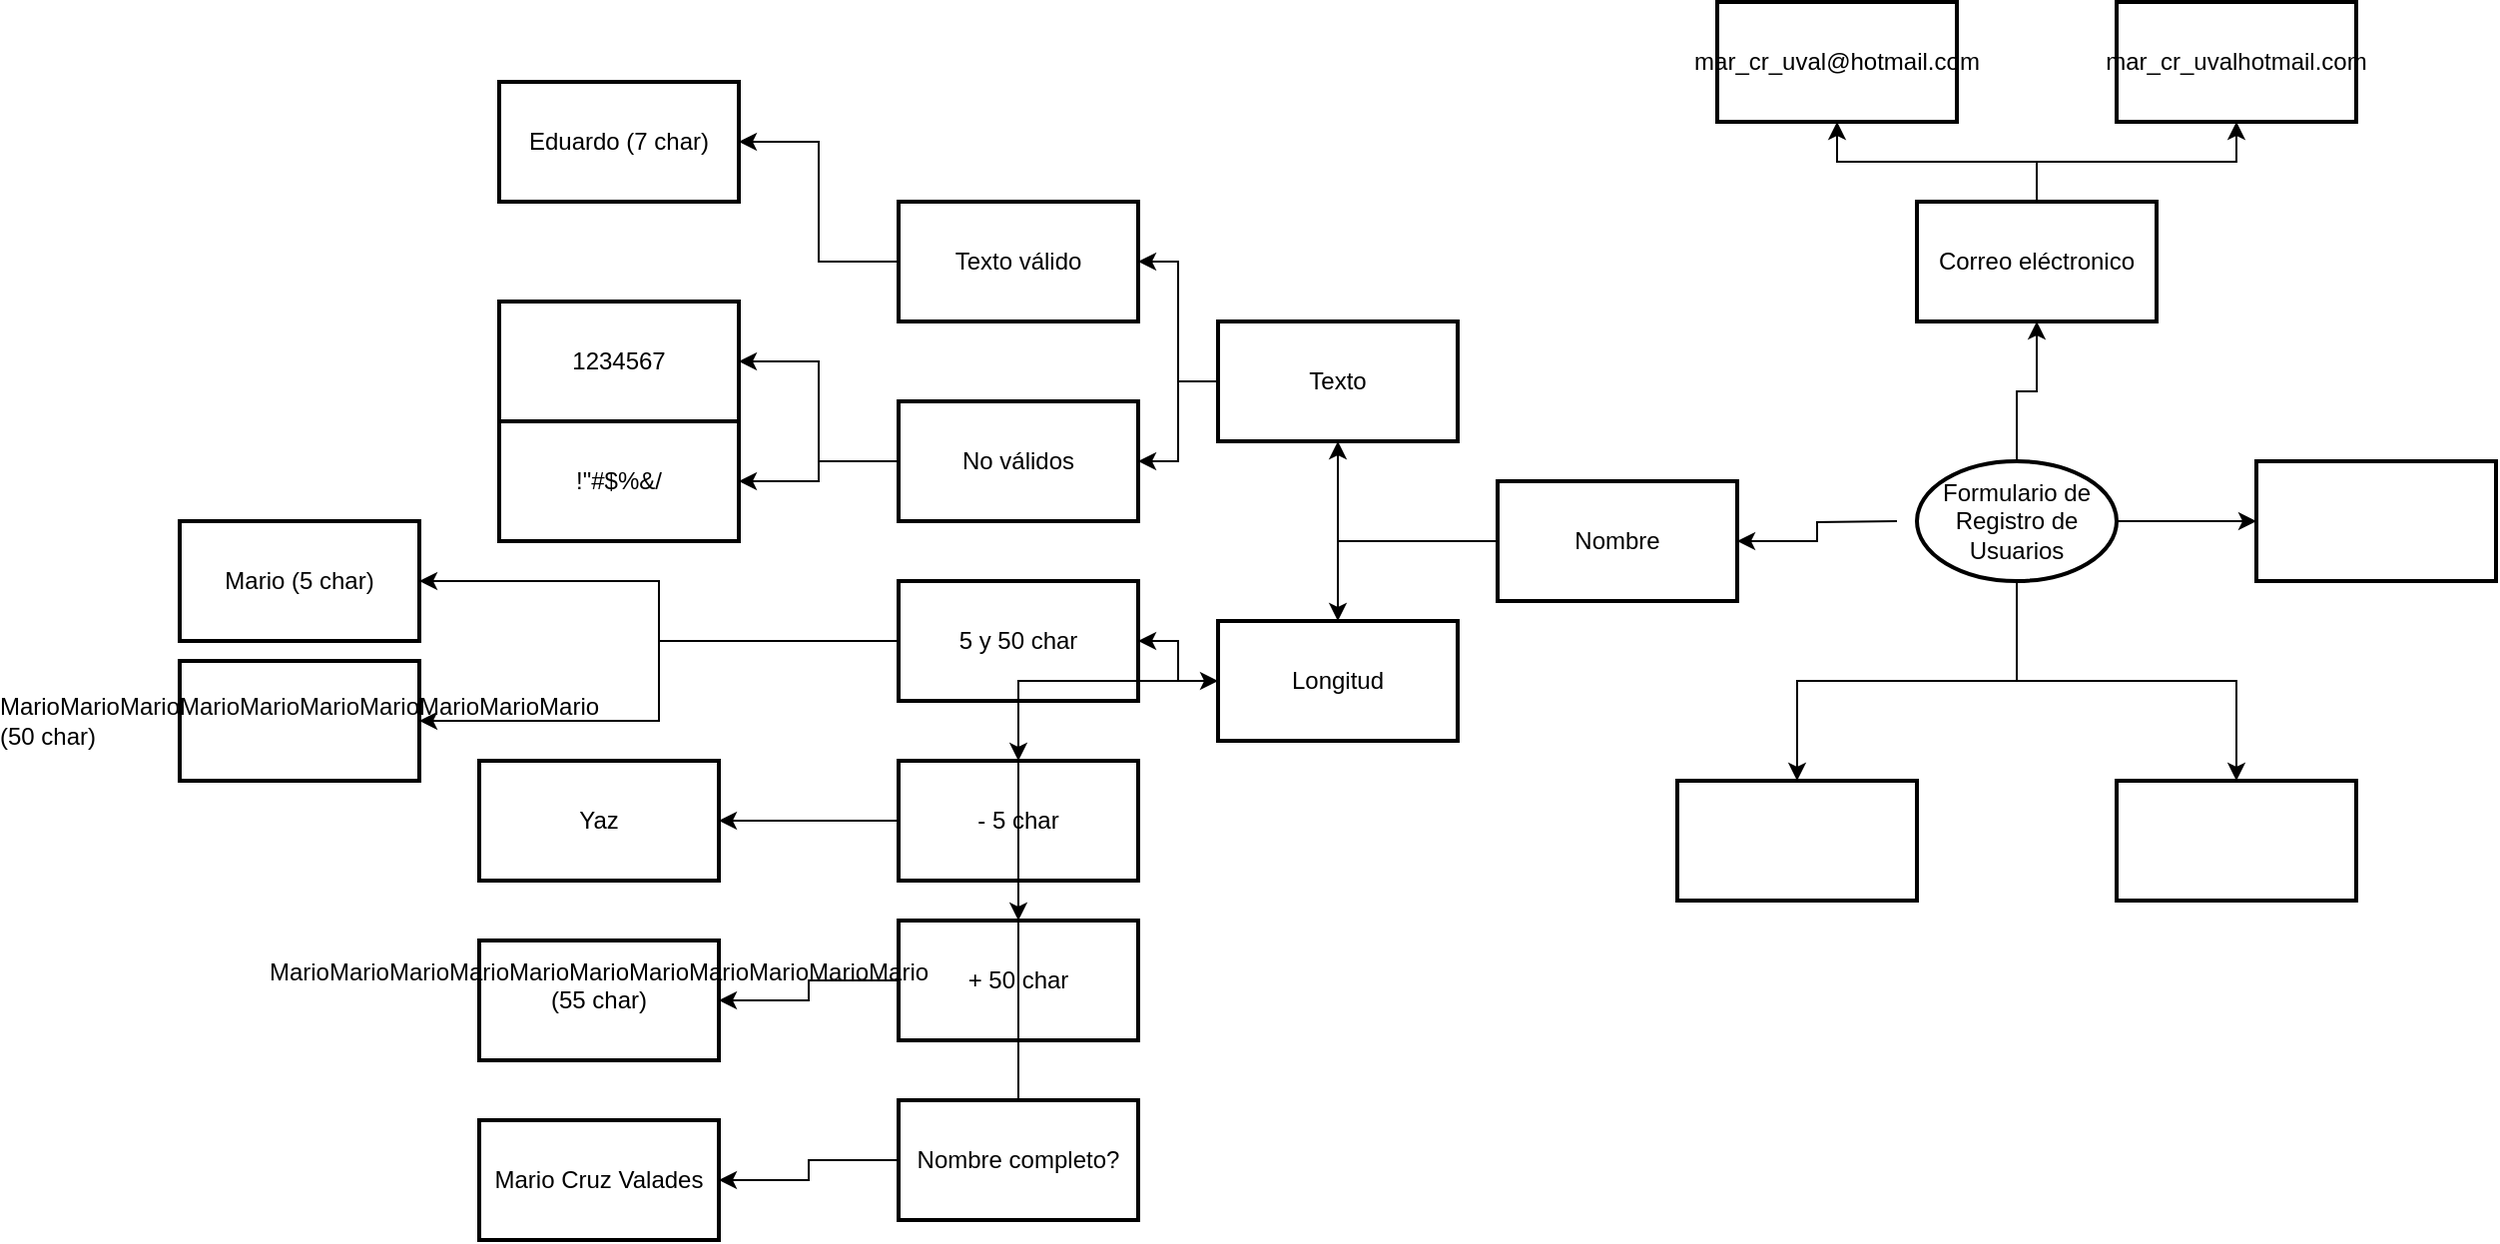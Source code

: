 <mxfile border="50" scale="3" compressed="false" locked="false" version="26.1.0">
  <diagram name="Blank" id="YmL12bMKpDGza6XwsDPr">
    <mxGraphModel dx="2518" dy="564" grid="1" gridSize="10" guides="1" tooltips="1" connect="1" arrows="1" fold="1" page="0" pageScale="1" pageWidth="827" pageHeight="1169" background="none" math="1" shadow="0">
      <root>
        <mxCell id="X5NqExCQtvZxIxQ7pmgY-0" />
        <mxCell id="1" parent="X5NqExCQtvZxIxQ7pmgY-0" />
        <mxCell id="nVzJtyo4WEoCk6vWi9xL-27" value="" style="edgeStyle=orthogonalEdgeStyle;rounded=0;orthogonalLoop=1;jettySize=auto;html=1;" edge="1" parent="1" source="nVzJtyo4WEoCk6vWi9xL-25" target="nVzJtyo4WEoCk6vWi9xL-26">
          <mxGeometry relative="1" as="geometry" />
        </mxCell>
        <mxCell id="nVzJtyo4WEoCk6vWi9xL-29" value="" style="edgeStyle=orthogonalEdgeStyle;rounded=0;orthogonalLoop=1;jettySize=auto;html=1;" edge="1" parent="1" target="nVzJtyo4WEoCk6vWi9xL-28">
          <mxGeometry relative="1" as="geometry">
            <mxPoint x="-250" y="340" as="sourcePoint" />
          </mxGeometry>
        </mxCell>
        <mxCell id="nVzJtyo4WEoCk6vWi9xL-32" value="" style="edgeStyle=orthogonalEdgeStyle;rounded=0;orthogonalLoop=1;jettySize=auto;html=1;" edge="1" parent="1" source="nVzJtyo4WEoCk6vWi9xL-25" target="nVzJtyo4WEoCk6vWi9xL-31">
          <mxGeometry relative="1" as="geometry" />
        </mxCell>
        <mxCell id="nVzJtyo4WEoCk6vWi9xL-34" value="" style="edgeStyle=orthogonalEdgeStyle;rounded=0;orthogonalLoop=1;jettySize=auto;html=1;" edge="1" parent="1" source="nVzJtyo4WEoCk6vWi9xL-25" target="nVzJtyo4WEoCk6vWi9xL-33">
          <mxGeometry relative="1" as="geometry" />
        </mxCell>
        <mxCell id="nVzJtyo4WEoCk6vWi9xL-36" value="" style="edgeStyle=orthogonalEdgeStyle;rounded=0;orthogonalLoop=1;jettySize=auto;html=1;" edge="1" parent="1" source="nVzJtyo4WEoCk6vWi9xL-25" target="nVzJtyo4WEoCk6vWi9xL-35">
          <mxGeometry relative="1" as="geometry" />
        </mxCell>
        <mxCell id="nVzJtyo4WEoCk6vWi9xL-25" value="Formulario de Registro de Usuarios" style="strokeWidth=2;html=1;shape=mxgraph.flowchart.start_1;whiteSpace=wrap;" vertex="1" parent="1">
          <mxGeometry x="-240" y="310" width="100" height="60" as="geometry" />
        </mxCell>
        <mxCell id="nVzJtyo4WEoCk6vWi9xL-26" value="" style="whiteSpace=wrap;html=1;strokeWidth=2;" vertex="1" parent="1">
          <mxGeometry x="-70" y="310" width="120" height="60" as="geometry" />
        </mxCell>
        <mxCell id="nVzJtyo4WEoCk6vWi9xL-40" value="" style="edgeStyle=orthogonalEdgeStyle;rounded=0;orthogonalLoop=1;jettySize=auto;html=1;" edge="1" parent="1" source="nVzJtyo4WEoCk6vWi9xL-28" target="nVzJtyo4WEoCk6vWi9xL-39">
          <mxGeometry relative="1" as="geometry" />
        </mxCell>
        <mxCell id="nVzJtyo4WEoCk6vWi9xL-42" value="" style="edgeStyle=orthogonalEdgeStyle;rounded=0;orthogonalLoop=1;jettySize=auto;html=1;" edge="1" parent="1" source="nVzJtyo4WEoCk6vWi9xL-28" target="nVzJtyo4WEoCk6vWi9xL-41">
          <mxGeometry relative="1" as="geometry" />
        </mxCell>
        <mxCell id="nVzJtyo4WEoCk6vWi9xL-28" value="Nombre" style="whiteSpace=wrap;html=1;strokeWidth=2;" vertex="1" parent="1">
          <mxGeometry x="-450" y="320" width="120" height="60" as="geometry" />
        </mxCell>
        <mxCell id="nVzJtyo4WEoCk6vWi9xL-76" value="" style="edgeStyle=orthogonalEdgeStyle;rounded=0;orthogonalLoop=1;jettySize=auto;html=1;" edge="1" parent="1" source="nVzJtyo4WEoCk6vWi9xL-31" target="nVzJtyo4WEoCk6vWi9xL-75">
          <mxGeometry relative="1" as="geometry" />
        </mxCell>
        <mxCell id="nVzJtyo4WEoCk6vWi9xL-78" value="" style="edgeStyle=orthogonalEdgeStyle;rounded=0;orthogonalLoop=1;jettySize=auto;html=1;" edge="1" parent="1" source="nVzJtyo4WEoCk6vWi9xL-31" target="nVzJtyo4WEoCk6vWi9xL-77">
          <mxGeometry relative="1" as="geometry" />
        </mxCell>
        <mxCell id="nVzJtyo4WEoCk6vWi9xL-31" value="Correo eléctronico" style="whiteSpace=wrap;html=1;strokeWidth=2;" vertex="1" parent="1">
          <mxGeometry x="-240" y="180" width="120" height="60" as="geometry" />
        </mxCell>
        <mxCell id="nVzJtyo4WEoCk6vWi9xL-33" value="" style="whiteSpace=wrap;html=1;strokeWidth=2;" vertex="1" parent="1">
          <mxGeometry x="-360" y="470" width="120" height="60" as="geometry" />
        </mxCell>
        <mxCell id="nVzJtyo4WEoCk6vWi9xL-35" value="" style="whiteSpace=wrap;html=1;strokeWidth=2;" vertex="1" parent="1">
          <mxGeometry x="-140" y="470" width="120" height="60" as="geometry" />
        </mxCell>
        <mxCell id="nVzJtyo4WEoCk6vWi9xL-44" value="" style="edgeStyle=orthogonalEdgeStyle;rounded=0;orthogonalLoop=1;jettySize=auto;html=1;" edge="1" parent="1" source="nVzJtyo4WEoCk6vWi9xL-39" target="nVzJtyo4WEoCk6vWi9xL-43">
          <mxGeometry relative="1" as="geometry" />
        </mxCell>
        <mxCell id="nVzJtyo4WEoCk6vWi9xL-46" value="" style="edgeStyle=orthogonalEdgeStyle;rounded=0;orthogonalLoop=1;jettySize=auto;html=1;" edge="1" parent="1" source="nVzJtyo4WEoCk6vWi9xL-39" target="nVzJtyo4WEoCk6vWi9xL-45">
          <mxGeometry relative="1" as="geometry" />
        </mxCell>
        <mxCell id="nVzJtyo4WEoCk6vWi9xL-39" value="Texto" style="whiteSpace=wrap;html=1;strokeWidth=2;" vertex="1" parent="1">
          <mxGeometry x="-590" y="240" width="120" height="60" as="geometry" />
        </mxCell>
        <mxCell id="nVzJtyo4WEoCk6vWi9xL-48" value="" style="edgeStyle=orthogonalEdgeStyle;rounded=0;orthogonalLoop=1;jettySize=auto;html=1;" edge="1" parent="1" source="nVzJtyo4WEoCk6vWi9xL-41" target="nVzJtyo4WEoCk6vWi9xL-47">
          <mxGeometry relative="1" as="geometry" />
        </mxCell>
        <mxCell id="nVzJtyo4WEoCk6vWi9xL-50" value="" style="edgeStyle=orthogonalEdgeStyle;rounded=0;orthogonalLoop=1;jettySize=auto;html=1;" edge="1" parent="1" source="nVzJtyo4WEoCk6vWi9xL-41" target="nVzJtyo4WEoCk6vWi9xL-49">
          <mxGeometry relative="1" as="geometry" />
        </mxCell>
        <mxCell id="nVzJtyo4WEoCk6vWi9xL-52" value="" style="edgeStyle=orthogonalEdgeStyle;rounded=0;orthogonalLoop=1;jettySize=auto;html=1;" edge="1" parent="1" source="nVzJtyo4WEoCk6vWi9xL-41" target="nVzJtyo4WEoCk6vWi9xL-51">
          <mxGeometry relative="1" as="geometry" />
        </mxCell>
        <mxCell id="nVzJtyo4WEoCk6vWi9xL-41" value="Longitud" style="whiteSpace=wrap;html=1;strokeWidth=2;" vertex="1" parent="1">
          <mxGeometry x="-590" y="390" width="120" height="60" as="geometry" />
        </mxCell>
        <mxCell id="nVzJtyo4WEoCk6vWi9xL-59" value="" style="edgeStyle=orthogonalEdgeStyle;rounded=0;orthogonalLoop=1;jettySize=auto;html=1;" edge="1" parent="1" source="nVzJtyo4WEoCk6vWi9xL-43" target="nVzJtyo4WEoCk6vWi9xL-58">
          <mxGeometry relative="1" as="geometry" />
        </mxCell>
        <mxCell id="nVzJtyo4WEoCk6vWi9xL-43" value="Texto válido" style="whiteSpace=wrap;html=1;strokeWidth=2;" vertex="1" parent="1">
          <mxGeometry x="-750" y="180" width="120" height="60" as="geometry" />
        </mxCell>
        <mxCell id="nVzJtyo4WEoCk6vWi9xL-61" value="" style="edgeStyle=orthogonalEdgeStyle;rounded=0;orthogonalLoop=1;jettySize=auto;html=1;" edge="1" parent="1" source="nVzJtyo4WEoCk6vWi9xL-45" target="nVzJtyo4WEoCk6vWi9xL-60">
          <mxGeometry relative="1" as="geometry" />
        </mxCell>
        <mxCell id="nVzJtyo4WEoCk6vWi9xL-63" value="" style="edgeStyle=orthogonalEdgeStyle;rounded=0;orthogonalLoop=1;jettySize=auto;html=1;" edge="1" parent="1" source="nVzJtyo4WEoCk6vWi9xL-45" target="nVzJtyo4WEoCk6vWi9xL-62">
          <mxGeometry relative="1" as="geometry" />
        </mxCell>
        <mxCell id="nVzJtyo4WEoCk6vWi9xL-45" value="No válidos" style="whiteSpace=wrap;html=1;strokeWidth=2;" vertex="1" parent="1">
          <mxGeometry x="-750" y="280" width="120" height="60" as="geometry" />
        </mxCell>
        <mxCell id="nVzJtyo4WEoCk6vWi9xL-65" value="" style="edgeStyle=orthogonalEdgeStyle;rounded=0;orthogonalLoop=1;jettySize=auto;html=1;" edge="1" parent="1" source="nVzJtyo4WEoCk6vWi9xL-47" target="nVzJtyo4WEoCk6vWi9xL-64">
          <mxGeometry relative="1" as="geometry" />
        </mxCell>
        <mxCell id="nVzJtyo4WEoCk6vWi9xL-67" value="" style="edgeStyle=orthogonalEdgeStyle;rounded=0;orthogonalLoop=1;jettySize=auto;html=1;" edge="1" parent="1" source="nVzJtyo4WEoCk6vWi9xL-47" target="nVzJtyo4WEoCk6vWi9xL-66">
          <mxGeometry relative="1" as="geometry" />
        </mxCell>
        <mxCell id="nVzJtyo4WEoCk6vWi9xL-47" value="5 y 50 char" style="whiteSpace=wrap;html=1;strokeWidth=2;" vertex="1" parent="1">
          <mxGeometry x="-750" y="370" width="120" height="60" as="geometry" />
        </mxCell>
        <mxCell id="nVzJtyo4WEoCk6vWi9xL-69" value="" style="edgeStyle=orthogonalEdgeStyle;rounded=0;orthogonalLoop=1;jettySize=auto;html=1;" edge="1" parent="1" source="nVzJtyo4WEoCk6vWi9xL-49" target="nVzJtyo4WEoCk6vWi9xL-68">
          <mxGeometry relative="1" as="geometry" />
        </mxCell>
        <mxCell id="nVzJtyo4WEoCk6vWi9xL-49" value="- 5 char" style="whiteSpace=wrap;html=1;strokeWidth=2;" vertex="1" parent="1">
          <mxGeometry x="-750" y="460" width="120" height="60" as="geometry" />
        </mxCell>
        <mxCell id="nVzJtyo4WEoCk6vWi9xL-71" value="" style="edgeStyle=orthogonalEdgeStyle;rounded=0;orthogonalLoop=1;jettySize=auto;html=1;" edge="1" parent="1" source="nVzJtyo4WEoCk6vWi9xL-51" target="nVzJtyo4WEoCk6vWi9xL-70">
          <mxGeometry relative="1" as="geometry" />
        </mxCell>
        <mxCell id="nVzJtyo4WEoCk6vWi9xL-51" value="+ 50 char" style="whiteSpace=wrap;html=1;strokeWidth=2;" vertex="1" parent="1">
          <mxGeometry x="-750" y="540" width="120" height="60" as="geometry" />
        </mxCell>
        <mxCell id="nVzJtyo4WEoCk6vWi9xL-72" style="edgeStyle=orthogonalEdgeStyle;rounded=0;orthogonalLoop=1;jettySize=auto;html=1;exitX=0.5;exitY=0;exitDx=0;exitDy=0;entryX=0;entryY=0.5;entryDx=0;entryDy=0;" edge="1" parent="1" source="nVzJtyo4WEoCk6vWi9xL-56" target="nVzJtyo4WEoCk6vWi9xL-41">
          <mxGeometry relative="1" as="geometry" />
        </mxCell>
        <mxCell id="nVzJtyo4WEoCk6vWi9xL-74" value="" style="edgeStyle=orthogonalEdgeStyle;rounded=0;orthogonalLoop=1;jettySize=auto;html=1;" edge="1" parent="1" source="nVzJtyo4WEoCk6vWi9xL-56" target="nVzJtyo4WEoCk6vWi9xL-73">
          <mxGeometry relative="1" as="geometry" />
        </mxCell>
        <mxCell id="nVzJtyo4WEoCk6vWi9xL-56" value="Nombre completo?" style="whiteSpace=wrap;html=1;strokeWidth=2;" vertex="1" parent="1">
          <mxGeometry x="-750" y="630" width="120" height="60" as="geometry" />
        </mxCell>
        <mxCell id="nVzJtyo4WEoCk6vWi9xL-58" value="Eduardo (7 char)" style="whiteSpace=wrap;html=1;strokeWidth=2;" vertex="1" parent="1">
          <mxGeometry x="-950" y="120" width="120" height="60" as="geometry" />
        </mxCell>
        <mxCell id="nVzJtyo4WEoCk6vWi9xL-60" value="1234567" style="whiteSpace=wrap;html=1;strokeWidth=2;" vertex="1" parent="1">
          <mxGeometry x="-950" y="230" width="120" height="60" as="geometry" />
        </mxCell>
        <mxCell id="nVzJtyo4WEoCk6vWi9xL-62" value="!&quot;#$%&amp;amp;/" style="whiteSpace=wrap;html=1;strokeWidth=2;" vertex="1" parent="1">
          <mxGeometry x="-950" y="290" width="120" height="60" as="geometry" />
        </mxCell>
        <mxCell id="nVzJtyo4WEoCk6vWi9xL-64" value="Mario (5 char)" style="whiteSpace=wrap;html=1;strokeWidth=2;" vertex="1" parent="1">
          <mxGeometry x="-1110" y="340" width="120" height="60" as="geometry" />
        </mxCell>
        <mxCell id="nVzJtyo4WEoCk6vWi9xL-66" value="&lt;div style=&quot;text-align: justify;&quot;&gt;&lt;span style=&quot;background-color: transparent; color: light-dark(rgb(0, 0, 0), rgb(255, 255, 255));&quot;&gt;MarioMarioMarioMarioMarioMarioMarioMarioMarioMario (50 char)&lt;/span&gt;&lt;/div&gt;" style="whiteSpace=wrap;html=1;strokeWidth=2;" vertex="1" parent="1">
          <mxGeometry x="-1110" y="410" width="120" height="60" as="geometry" />
        </mxCell>
        <mxCell id="nVzJtyo4WEoCk6vWi9xL-68" value="Yaz" style="whiteSpace=wrap;html=1;strokeWidth=2;" vertex="1" parent="1">
          <mxGeometry x="-960" y="460" width="120" height="60" as="geometry" />
        </mxCell>
        <mxCell id="nVzJtyo4WEoCk6vWi9xL-70" value="&lt;span style=&quot;text-align: justify;&quot;&gt;MarioMarioMarioMarioMarioMarioMarioMarioMarioMarioMario&lt;/span&gt;&lt;div&gt;&lt;span style=&quot;text-align: justify;&quot;&gt;(55 char)&lt;/span&gt;&lt;/div&gt;&lt;div&gt;&lt;span style=&quot;text-align: justify;&quot;&gt;&lt;br&gt;&lt;/span&gt;&lt;/div&gt;" style="whiteSpace=wrap;html=1;strokeWidth=2;" vertex="1" parent="1">
          <mxGeometry x="-960" y="550" width="120" height="60" as="geometry" />
        </mxCell>
        <mxCell id="nVzJtyo4WEoCk6vWi9xL-73" value="Mario Cruz Valades" style="whiteSpace=wrap;html=1;strokeWidth=2;" vertex="1" parent="1">
          <mxGeometry x="-960" y="640" width="120" height="60" as="geometry" />
        </mxCell>
        <mxCell id="nVzJtyo4WEoCk6vWi9xL-75" value="mar_cr_uval@hotmail.com" style="whiteSpace=wrap;html=1;strokeWidth=2;" vertex="1" parent="1">
          <mxGeometry x="-340" y="80" width="120" height="60" as="geometry" />
        </mxCell>
        <mxCell id="nVzJtyo4WEoCk6vWi9xL-77" value="mar_cr_uvalhotmail.com" style="whiteSpace=wrap;html=1;strokeWidth=2;" vertex="1" parent="1">
          <mxGeometry x="-140" y="80" width="120" height="60" as="geometry" />
        </mxCell>
      </root>
    </mxGraphModel>
  </diagram>
</mxfile>
